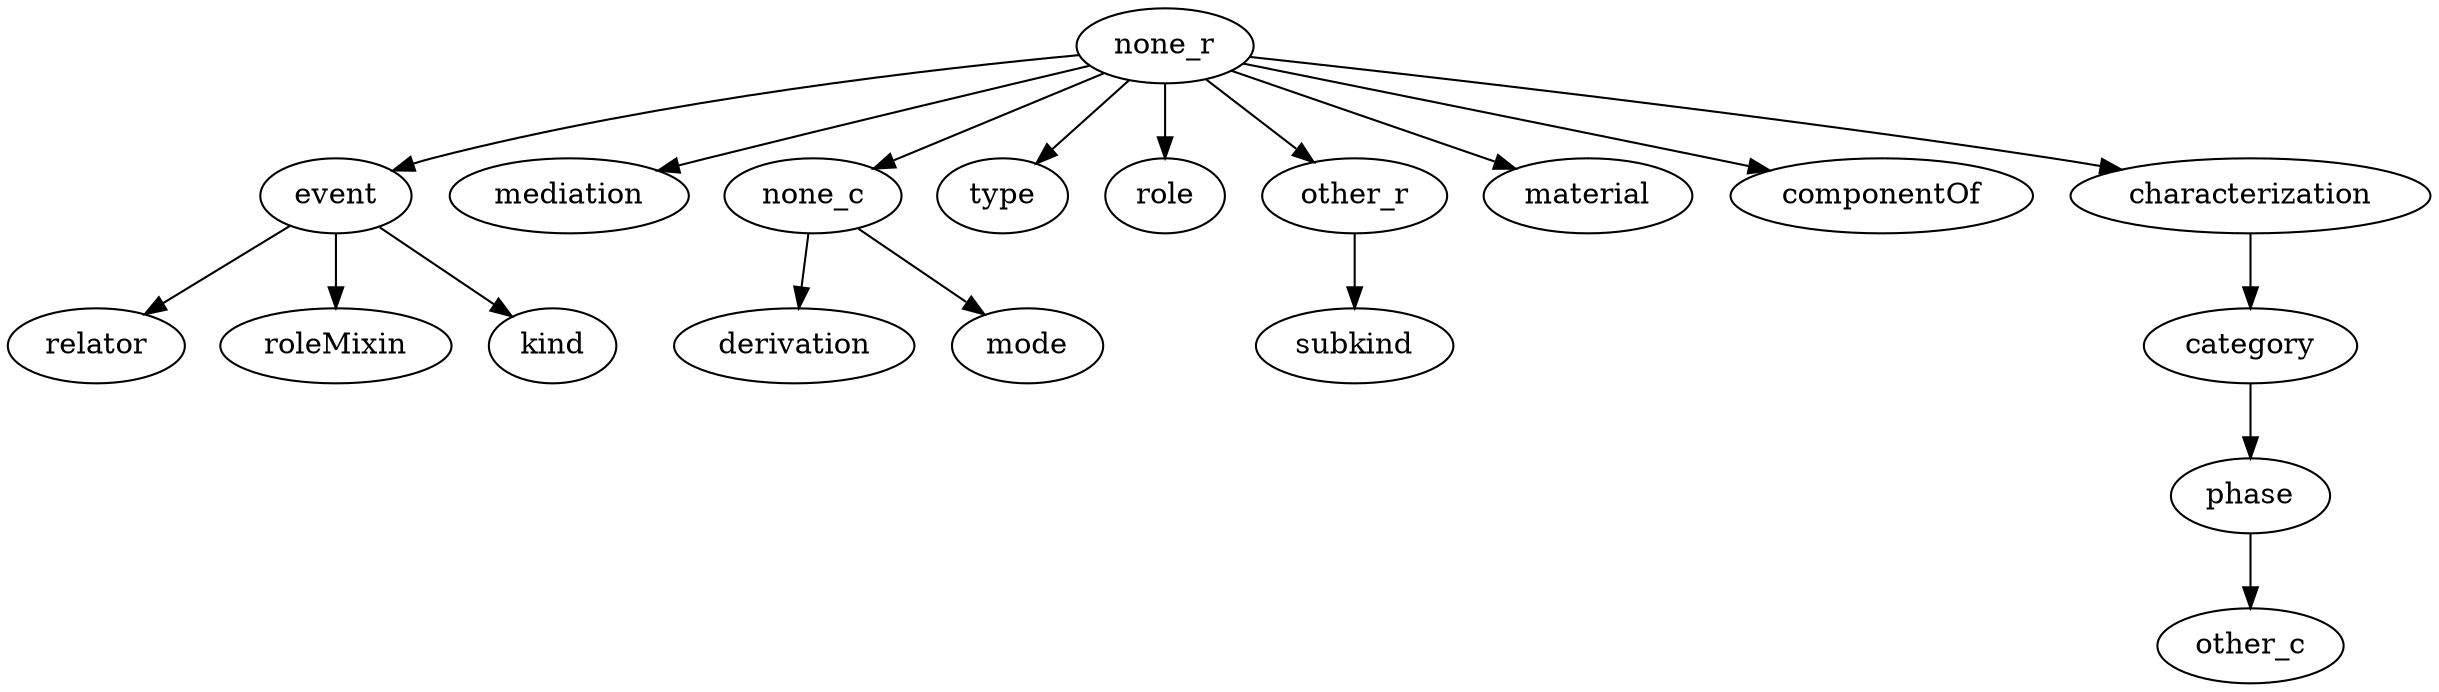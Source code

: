 strict digraph  {
none_r;
event;
mediation;
none_c;
type;
role;
other_r;
material;
componentOf;
characterization;
relator;
roleMixin;
kind;
derivation;
mode;
category;
subkind;
phase;
other_c;
none_r -> event;
none_r -> mediation;
none_r -> none_c;
none_r -> type;
none_r -> role;
none_r -> other_r;
none_r -> material;
none_r -> componentOf;
none_r -> characterization;
event -> relator;
event -> roleMixin;
event -> kind;
none_c -> derivation;
none_c -> mode;
other_r -> subkind;
characterization -> category;
category -> phase;
phase -> other_c;
}
